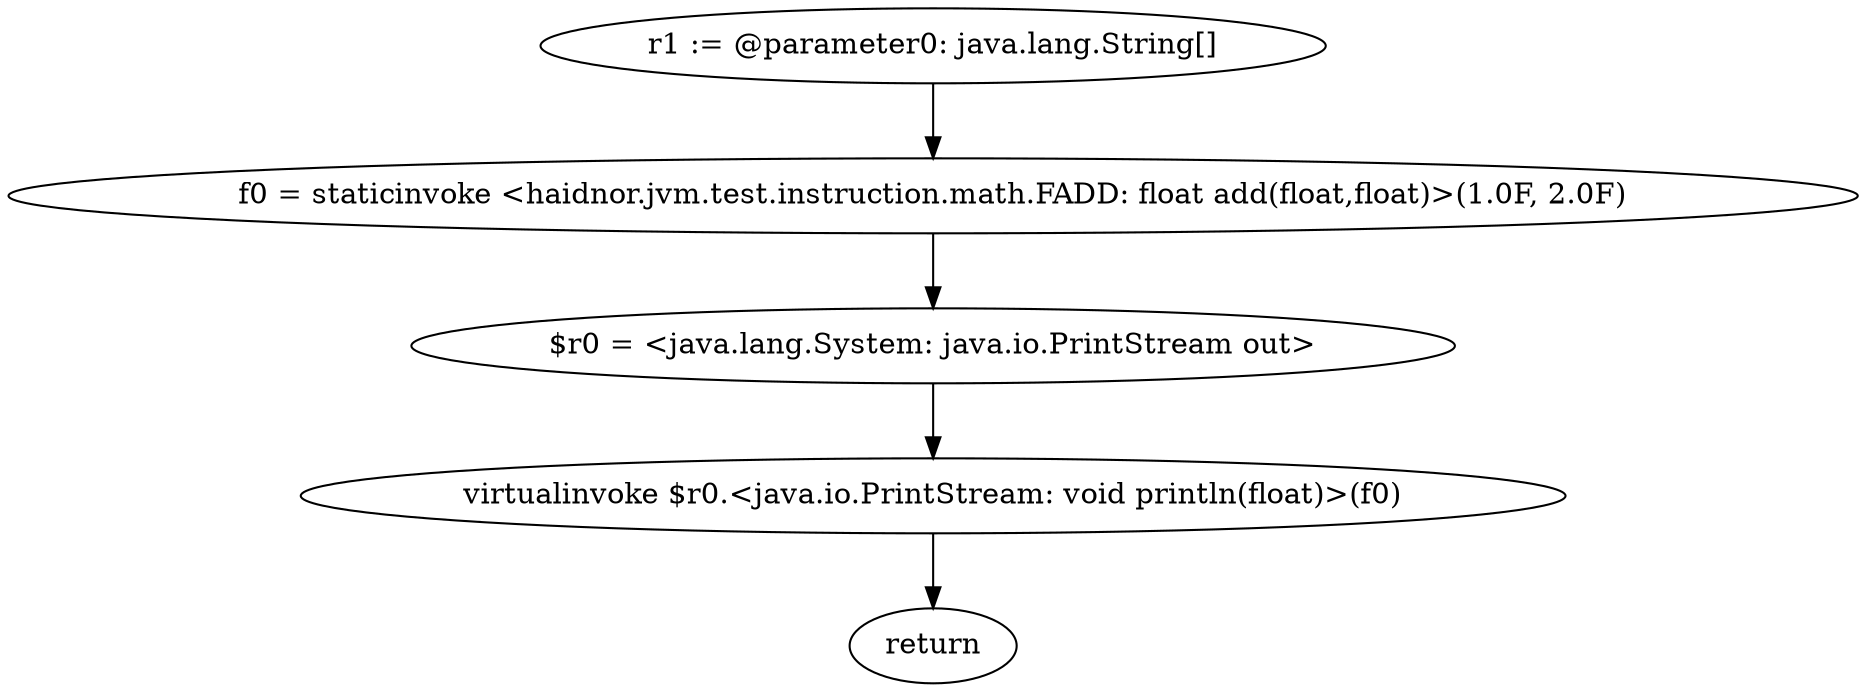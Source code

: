 digraph "unitGraph" {
    "r1 := @parameter0: java.lang.String[]"
    "f0 = staticinvoke <haidnor.jvm.test.instruction.math.FADD: float add(float,float)>(1.0F, 2.0F)"
    "$r0 = <java.lang.System: java.io.PrintStream out>"
    "virtualinvoke $r0.<java.io.PrintStream: void println(float)>(f0)"
    "return"
    "r1 := @parameter0: java.lang.String[]"->"f0 = staticinvoke <haidnor.jvm.test.instruction.math.FADD: float add(float,float)>(1.0F, 2.0F)";
    "f0 = staticinvoke <haidnor.jvm.test.instruction.math.FADD: float add(float,float)>(1.0F, 2.0F)"->"$r0 = <java.lang.System: java.io.PrintStream out>";
    "$r0 = <java.lang.System: java.io.PrintStream out>"->"virtualinvoke $r0.<java.io.PrintStream: void println(float)>(f0)";
    "virtualinvoke $r0.<java.io.PrintStream: void println(float)>(f0)"->"return";
}
